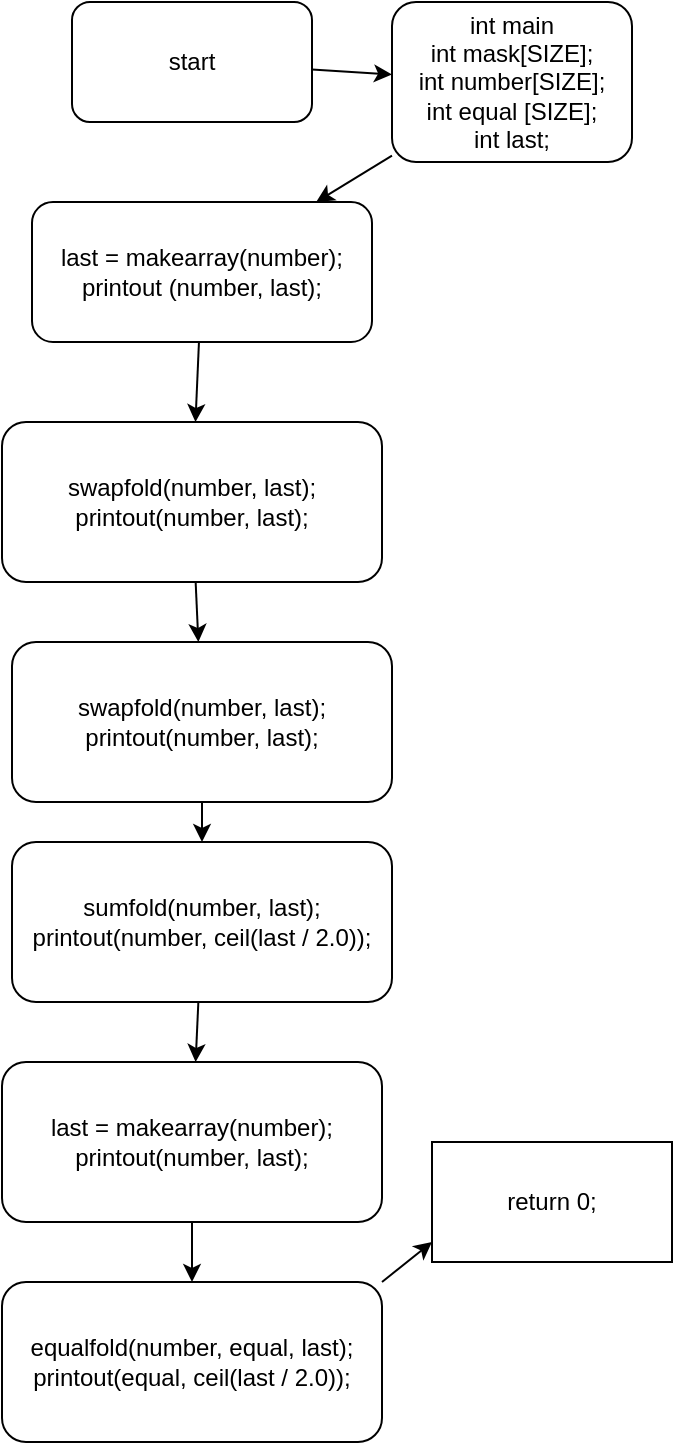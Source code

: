<mxfile>
    <diagram id="X4Wv409Ho_vqWT1fnl52" name="Page-1">
        <mxGraphModel dx="772" dy="761" grid="1" gridSize="10" guides="1" tooltips="1" connect="1" arrows="1" fold="1" page="1" pageScale="1" pageWidth="850" pageHeight="1100" math="0" shadow="0">
            <root>
                <mxCell id="0"/>
                <mxCell id="1" parent="0"/>
                <mxCell id="15" value="" style="edgeStyle=none;html=1;" edge="1" parent="1" source="11" target="14">
                    <mxGeometry relative="1" as="geometry"/>
                </mxCell>
                <mxCell id="11" value="start" style="rounded=1;whiteSpace=wrap;html=1;" vertex="1" parent="1">
                    <mxGeometry x="40" y="10" width="120" height="60" as="geometry"/>
                </mxCell>
                <mxCell id="18" value="" style="edgeStyle=none;html=1;" edge="1" parent="1" source="14" target="17">
                    <mxGeometry relative="1" as="geometry"/>
                </mxCell>
                <mxCell id="14" value="int main&lt;br&gt;int mask[SIZE];&lt;br&gt;int number[SIZE];&lt;br&gt;int equal [SIZE];&lt;br&gt;int last;" style="rounded=1;whiteSpace=wrap;html=1;" vertex="1" parent="1">
                    <mxGeometry x="200" y="10" width="120" height="80" as="geometry"/>
                </mxCell>
                <mxCell id="21" value="" style="edgeStyle=none;html=1;" edge="1" parent="1" source="17" target="20">
                    <mxGeometry relative="1" as="geometry"/>
                </mxCell>
                <mxCell id="17" value="last = makearray(number);&lt;br&gt;printout (number, last);" style="whiteSpace=wrap;html=1;rounded=1;" vertex="1" parent="1">
                    <mxGeometry x="20" y="110" width="170" height="70" as="geometry"/>
                </mxCell>
                <mxCell id="23" value="" style="edgeStyle=none;html=1;" edge="1" parent="1" source="20" target="22">
                    <mxGeometry relative="1" as="geometry"/>
                </mxCell>
                <mxCell id="20" value="swapfold(number, last);&lt;br&gt;printout(number, last);" style="whiteSpace=wrap;html=1;rounded=1;" vertex="1" parent="1">
                    <mxGeometry x="5" y="220" width="190" height="80" as="geometry"/>
                </mxCell>
                <mxCell id="25" value="" style="edgeStyle=none;html=1;" edge="1" parent="1" source="22" target="24">
                    <mxGeometry relative="1" as="geometry"/>
                </mxCell>
                <mxCell id="22" value="swapfold(number, last);&lt;br&gt;printout(number, last);" style="whiteSpace=wrap;html=1;rounded=1;" vertex="1" parent="1">
                    <mxGeometry x="10" y="330" width="190" height="80" as="geometry"/>
                </mxCell>
                <mxCell id="27" value="" style="edgeStyle=none;html=1;" edge="1" parent="1" source="24" target="26">
                    <mxGeometry relative="1" as="geometry"/>
                </mxCell>
                <mxCell id="24" value="sumfold(number, last);&lt;br&gt;printout(number, ceil(last / 2.0));" style="whiteSpace=wrap;html=1;rounded=1;" vertex="1" parent="1">
                    <mxGeometry x="10" y="430" width="190" height="80" as="geometry"/>
                </mxCell>
                <mxCell id="29" value="" style="edgeStyle=none;html=1;" edge="1" parent="1" source="26" target="28">
                    <mxGeometry relative="1" as="geometry"/>
                </mxCell>
                <mxCell id="26" value="last = makearray(number);&lt;br&gt;printout(number, last);" style="whiteSpace=wrap;html=1;rounded=1;" vertex="1" parent="1">
                    <mxGeometry x="5" y="540" width="190" height="80" as="geometry"/>
                </mxCell>
                <mxCell id="30" style="edgeStyle=none;html=1;exitX=1;exitY=0;exitDx=0;exitDy=0;" edge="1" parent="1" source="28">
                    <mxGeometry relative="1" as="geometry">
                        <mxPoint x="220" y="630" as="targetPoint"/>
                    </mxGeometry>
                </mxCell>
                <mxCell id="28" value="equalfold(number, equal, last);&lt;br&gt;printout(equal, ceil(last / 2.0));" style="whiteSpace=wrap;html=1;rounded=1;" vertex="1" parent="1">
                    <mxGeometry x="5" y="650" width="190" height="80" as="geometry"/>
                </mxCell>
                <mxCell id="31" value="return 0;" style="whiteSpace=wrap;html=1;" vertex="1" parent="1">
                    <mxGeometry x="220" y="580" width="120" height="60" as="geometry"/>
                </mxCell>
            </root>
        </mxGraphModel>
    </diagram>
</mxfile>